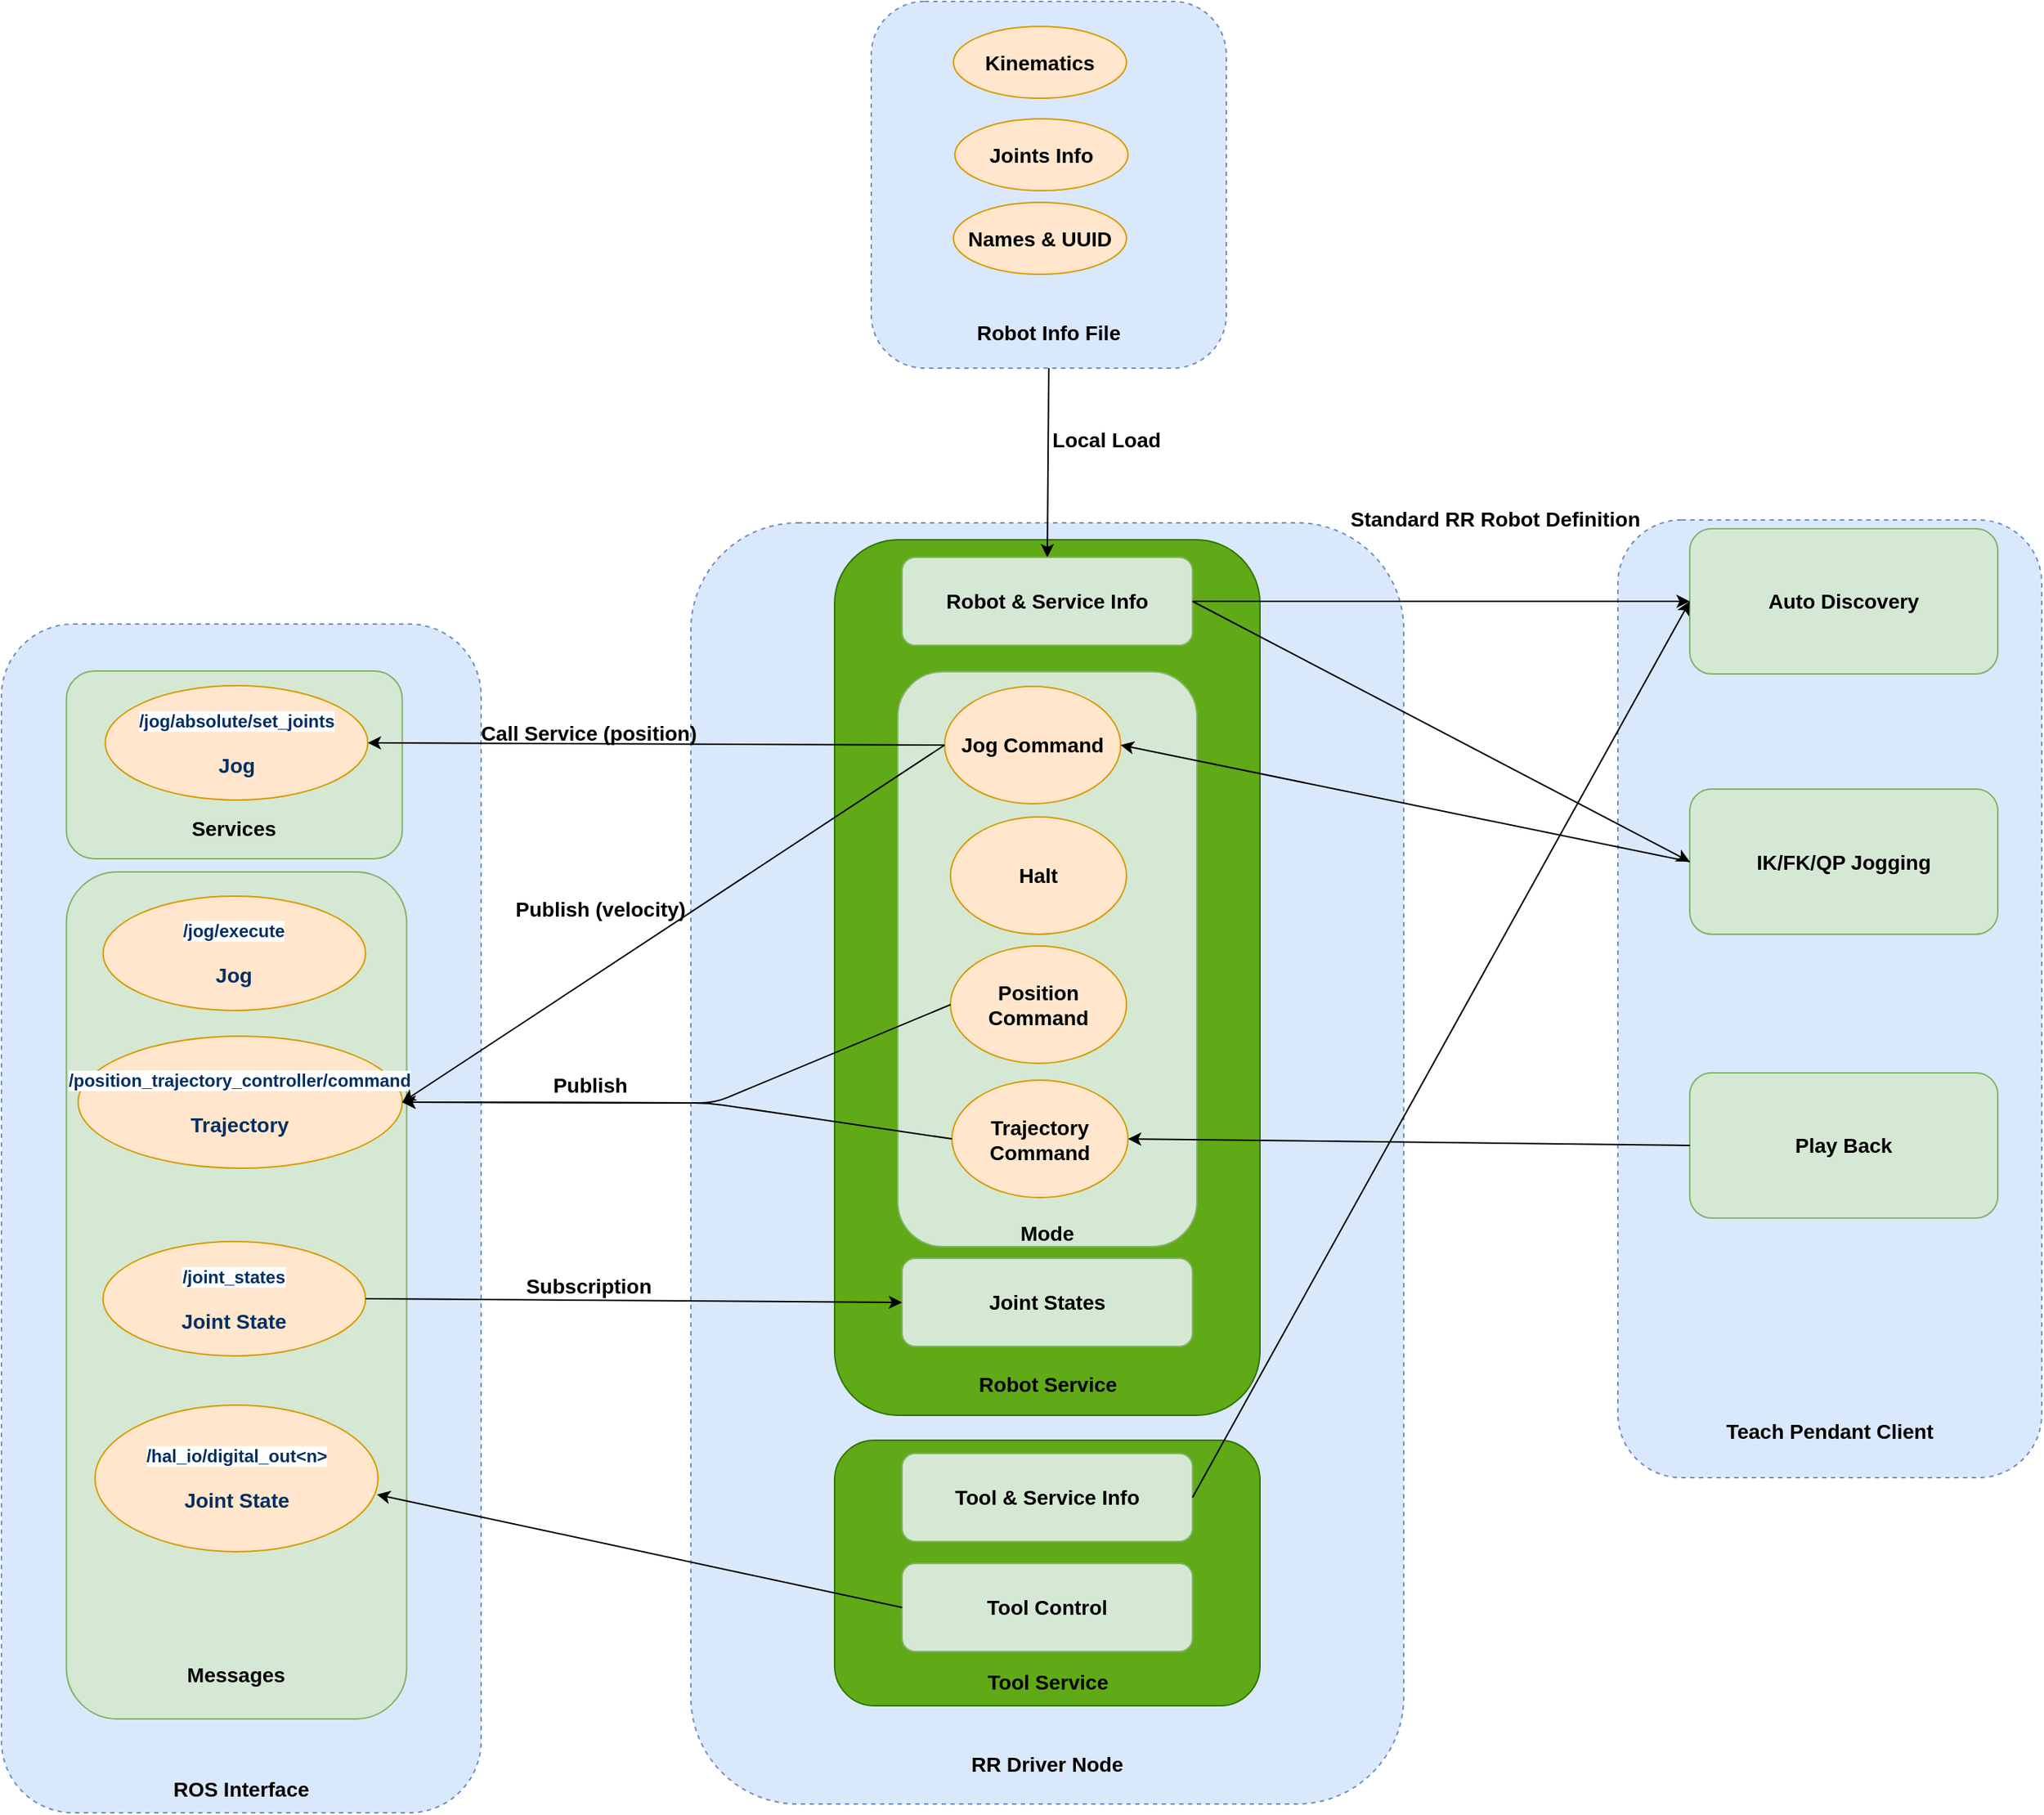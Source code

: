 <mxfile version="13.6.2" type="device"><diagram id="7dnzhmzvjPaTl8PEZ0EC" name="Page-1"><mxGraphModel dx="2214" dy="2448" grid="0" gridSize="10" guides="1" tooltips="1" connect="1" arrows="1" fold="1" page="1" pageScale="1" pageWidth="827" pageHeight="1169" math="0" shadow="0"><root><mxCell id="0"/><mxCell id="1" parent="0"/><mxCell id="Pj8FK1_qwA47QdjpNa2k-13" value="&lt;br&gt;&lt;br&gt;&lt;br&gt;&lt;br&gt;&lt;br&gt;&lt;br&gt;&lt;br&gt;&lt;br&gt;&lt;br&gt;&lt;br&gt;&lt;br&gt;&lt;br&gt;&lt;br&gt;&lt;br&gt;&lt;br&gt;&lt;br&gt;&lt;br&gt;&lt;br&gt;&lt;br&gt;&lt;br&gt;&lt;br&gt;&lt;br&gt;&lt;br&gt;&lt;br&gt;&lt;br&gt;&lt;br&gt;&lt;br&gt;&lt;br&gt;&lt;br&gt;&lt;br&gt;&lt;br&gt;&lt;br&gt;&lt;br&gt;&lt;br&gt;&lt;br&gt;&lt;br&gt;&lt;br&gt;&lt;br&gt;&lt;br&gt;&lt;br&gt;&lt;br&gt;&lt;br&gt;&lt;br&gt;&lt;br&gt;&lt;br&gt;&lt;br&gt;&lt;br&gt;&lt;br&gt;&lt;br&gt;&lt;br&gt;&lt;br&gt;&lt;br&gt;&lt;br&gt;&lt;br&gt;&lt;br&gt;&lt;br&gt;&lt;br&gt;&lt;font style=&quot;font-size: 14px&quot;&gt;RR Driver Node&lt;/font&gt;" style="rounded=1;whiteSpace=wrap;html=1;dashed=1;fillColor=#dae8fc;strokeColor=#6c8ebf;fontStyle=1" parent="1" vertex="1"><mxGeometry x="713" y="55.5" width="486" height="873.5" as="geometry"/></mxCell><mxCell id="LdvY9vdals4K4wGJ1WDB-1" value="" style="rounded=1;whiteSpace=wrap;html=1;fillColor=#60a917;strokeColor=#2D7600;fontColor=#ffffff;" vertex="1" parent="1"><mxGeometry x="811" y="67" width="290" height="597" as="geometry"/></mxCell><mxCell id="Pj8FK1_qwA47QdjpNa2k-1" value="&lt;br&gt;&lt;br&gt;&lt;br&gt;&lt;br&gt;&lt;br&gt;&lt;br&gt;&lt;br&gt;&lt;br&gt;&lt;br&gt;&lt;br&gt;&lt;br&gt;&lt;br&gt;&lt;br&gt;&lt;br&gt;&lt;br&gt;&lt;br&gt;&lt;br&gt;&lt;br&gt;&lt;br&gt;&lt;br&gt;&lt;br&gt;&lt;br&gt;&lt;br&gt;&lt;br&gt;&lt;br&gt;&lt;br&gt;&lt;br&gt;&lt;br&gt;&lt;br&gt;&lt;br&gt;&lt;br&gt;&lt;br&gt;&lt;br&gt;&lt;br&gt;&lt;br&gt;&lt;br&gt;&lt;br&gt;&lt;br&gt;&lt;br&gt;&lt;br&gt;&lt;br&gt;&lt;br&gt;&lt;br&gt;&lt;br&gt;&lt;br&gt;&lt;br&gt;&lt;br&gt;&lt;br&gt;&lt;br&gt;&lt;br&gt;&lt;br&gt;&lt;br&gt;&lt;br&gt;&lt;br&gt;&lt;font style=&quot;font-size: 14px&quot;&gt;ROS Interface&lt;/font&gt;" style="rounded=1;whiteSpace=wrap;html=1;dashed=1;fillColor=#dae8fc;strokeColor=#6c8ebf;fontStyle=1" parent="1" vertex="1"><mxGeometry x="243" y="124.5" width="327" height="810.5" as="geometry"/></mxCell><mxCell id="Pj8FK1_qwA47QdjpNa2k-2" value="&lt;br&gt;&lt;br&gt;&lt;br&gt;&lt;br&gt;&lt;br&gt;&lt;br&gt;&lt;font style=&quot;font-size: 14px&quot;&gt;Services&lt;/font&gt;" style="rounded=1;whiteSpace=wrap;html=1;fillColor=#d5e8d4;strokeColor=#82b366;fontStyle=1" parent="1" vertex="1"><mxGeometry x="287.25" y="156.5" width="229" height="128" as="geometry"/></mxCell><mxCell id="Pj8FK1_qwA47QdjpNa2k-3" value="&lt;br&gt;&lt;br&gt;&lt;br&gt;&lt;br&gt;&lt;br&gt;&lt;br&gt;&lt;br&gt;&lt;br&gt;&lt;br&gt;&lt;br&gt;&lt;br&gt;&lt;br&gt;&lt;br&gt;&lt;br&gt;&lt;br&gt;&lt;br&gt;&lt;br&gt;&lt;br&gt;&lt;br&gt;&lt;br&gt;&lt;br&gt;&lt;br&gt;&lt;br&gt;&lt;br&gt;&lt;br&gt;&lt;br&gt;&lt;br&gt;&lt;br&gt;&lt;br&gt;&lt;br&gt;&lt;br&gt;&lt;br&gt;&lt;br&gt;&lt;br&gt;&lt;br&gt;&lt;br&gt;&lt;font style=&quot;font-size: 14px&quot;&gt;Messages&lt;/font&gt;" style="rounded=1;whiteSpace=wrap;html=1;fillColor=#d5e8d4;strokeColor=#82b366;fontStyle=1" parent="1" vertex="1"><mxGeometry x="287.25" y="293.5" width="232" height="577.5" as="geometry"/></mxCell><mxCell id="Pj8FK1_qwA47QdjpNa2k-4" value="&lt;span style=&quot;color: rgb(3 , 47 , 98) ; font-family: , &amp;#34;consolas&amp;#34; , &amp;#34;liberation mono&amp;#34; , &amp;#34;menlo&amp;#34; , monospace ; background-color: rgb(255 , 255 , 255)&quot;&gt;/jog/absolute/set_joints&lt;br&gt;&lt;/span&gt;&lt;span style=&quot;color: rgb(3 , 47 , 98)&quot;&gt;&lt;br&gt;&lt;font style=&quot;font-size: 14px&quot;&gt;Jog&lt;/font&gt;&lt;br&gt;&lt;/span&gt;" style="ellipse;whiteSpace=wrap;html=1;fillColor=#ffe6cc;strokeColor=#d79b00;fontStyle=1" parent="1" vertex="1"><mxGeometry x="313.75" y="166.5" width="179" height="78" as="geometry"/></mxCell><mxCell id="Pj8FK1_qwA47QdjpNa2k-6" value="&lt;span style=&quot;color: rgb(3 , 47 , 98) ; background-color: rgb(255 , 255 , 255)&quot;&gt;/jog/execute&lt;/span&gt;&lt;span style=&quot;color: rgb(3 , 47 , 98) ; font-family: , &amp;#34;consolas&amp;#34; , &amp;#34;liberation mono&amp;#34; , &amp;#34;menlo&amp;#34; , monospace ; background-color: rgb(255 , 255 , 255)&quot;&gt;&lt;br&gt;&lt;/span&gt;&lt;span style=&quot;color: rgb(3 , 47 , 98)&quot;&gt;&lt;br&gt;&lt;font style=&quot;font-size: 14px&quot;&gt;Jog&lt;/font&gt;&lt;br&gt;&lt;/span&gt;" style="ellipse;whiteSpace=wrap;html=1;fillColor=#ffe6cc;strokeColor=#d79b00;fontStyle=1" parent="1" vertex="1"><mxGeometry x="312.25" y="310" width="179" height="78" as="geometry"/></mxCell><mxCell id="Pj8FK1_qwA47QdjpNa2k-7" value="&lt;span style=&quot;color: rgb(3 , 47 , 98) ; font-family: , &amp;#34;consolas&amp;#34; , &amp;#34;liberation mono&amp;#34; , &amp;#34;menlo&amp;#34; , monospace ; background-color: rgb(255 , 255 , 255)&quot;&gt;/position_trajectory_controller/command&lt;/span&gt;&lt;span style=&quot;color: rgb(3 , 47 , 98)&quot;&gt;&lt;br&gt;&lt;br&gt;&lt;font style=&quot;font-size: 14px&quot;&gt;Trajectory&lt;/font&gt;&lt;br&gt;&lt;/span&gt;" style="ellipse;whiteSpace=wrap;html=1;fillColor=#ffe6cc;strokeColor=#d79b00;fontStyle=1" parent="1" vertex="1"><mxGeometry x="295.25" y="405.5" width="221" height="90" as="geometry"/></mxCell><mxCell id="Pj8FK1_qwA47QdjpNa2k-8" value="&lt;br&gt;&lt;br&gt;&lt;br&gt;&lt;br&gt;&lt;br&gt;&lt;br&gt;&lt;br&gt;&lt;br&gt;&lt;br&gt;&lt;br&gt;&lt;br&gt;&lt;br&gt;&lt;br&gt;&lt;br&gt;&lt;font style=&quot;font-size: 14px&quot;&gt;Robot Info File&lt;/font&gt;" style="rounded=1;whiteSpace=wrap;html=1;dashed=1;fillColor=#dae8fc;strokeColor=#6c8ebf;fontStyle=1" parent="1" vertex="1"><mxGeometry x="836" y="-300" width="242" height="250" as="geometry"/></mxCell><mxCell id="Pj8FK1_qwA47QdjpNa2k-9" value="&lt;font style=&quot;font-size: 14px&quot;&gt;Kinematics&lt;/font&gt;" style="ellipse;whiteSpace=wrap;html=1;fillColor=#ffe6cc;strokeColor=#d79b00;fontStyle=1" parent="1" vertex="1"><mxGeometry x="892" y="-283" width="118" height="49" as="geometry"/></mxCell><mxCell id="Pj8FK1_qwA47QdjpNa2k-10" value="&lt;font style=&quot;font-size: 14px&quot;&gt;Joints Info&lt;/font&gt;" style="ellipse;whiteSpace=wrap;html=1;fillColor=#ffe6cc;strokeColor=#d79b00;fontStyle=1" parent="1" vertex="1"><mxGeometry x="893" y="-220" width="118" height="49" as="geometry"/></mxCell><mxCell id="Pj8FK1_qwA47QdjpNa2k-11" value="&lt;font style=&quot;font-size: 14px&quot;&gt;Names &amp;amp; UUID&lt;/font&gt;" style="ellipse;whiteSpace=wrap;html=1;fillColor=#ffe6cc;strokeColor=#d79b00;fontStyle=1" parent="1" vertex="1"><mxGeometry x="892" y="-163" width="118" height="49" as="geometry"/></mxCell><mxCell id="Pj8FK1_qwA47QdjpNa2k-14" value="" style="endArrow=classic;html=1;exitX=0.5;exitY=1;exitDx=0;exitDy=0;entryX=0.5;entryY=0;entryDx=0;entryDy=0;fontStyle=1" parent="1" source="Pj8FK1_qwA47QdjpNa2k-8" target="Pj8FK1_qwA47QdjpNa2k-15" edge="1"><mxGeometry width="50" height="50" relative="1" as="geometry"><mxPoint x="617" y="284" as="sourcePoint"/><mxPoint x="667" y="234" as="targetPoint"/></mxGeometry></mxCell><mxCell id="Pj8FK1_qwA47QdjpNa2k-15" value="&lt;font style=&quot;font-size: 14px&quot;&gt;Robot &amp;amp; Service Info&lt;/font&gt;" style="rounded=1;whiteSpace=wrap;html=1;fillColor=#d5e8d4;strokeColor=#82b366;fontStyle=1" parent="1" vertex="1"><mxGeometry x="857" y="79" width="198" height="60" as="geometry"/></mxCell><mxCell id="Pj8FK1_qwA47QdjpNa2k-16" value="&lt;br&gt;&lt;br&gt;&lt;br&gt;&lt;br&gt;&lt;br&gt;&lt;br&gt;&lt;br&gt;&lt;br&gt;&lt;br&gt;&lt;br&gt;&lt;br&gt;&lt;br&gt;&lt;br&gt;&lt;br&gt;&lt;br&gt;&lt;br&gt;&lt;br&gt;&lt;br&gt;&lt;br&gt;&lt;br&gt;&lt;br&gt;&lt;br&gt;&lt;br&gt;&lt;br&gt;&lt;br&gt;&lt;br&gt;&lt;font style=&quot;font-size: 14px&quot;&gt;Mode&lt;/font&gt;" style="rounded=1;whiteSpace=wrap;html=1;fillColor=#d5e8d4;strokeColor=#82b366;fontStyle=1" parent="1" vertex="1"><mxGeometry x="854" y="157" width="204" height="392" as="geometry"/></mxCell><mxCell id="Pj8FK1_qwA47QdjpNa2k-21" value="&lt;font style=&quot;font-size: 14px&quot;&gt;Jog Command&lt;/font&gt;" style="ellipse;whiteSpace=wrap;html=1;fillColor=#ffe6cc;strokeColor=#d79b00;fontStyle=1" parent="1" vertex="1"><mxGeometry x="886" y="167" width="120" height="80" as="geometry"/></mxCell><mxCell id="Pj8FK1_qwA47QdjpNa2k-22" value="" style="endArrow=classic;html=1;exitX=0;exitY=0.5;exitDx=0;exitDy=0;entryX=1;entryY=0.5;entryDx=0;entryDy=0;fontStyle=1" parent="1" source="Pj8FK1_qwA47QdjpNa2k-21" target="Pj8FK1_qwA47QdjpNa2k-4" edge="1"><mxGeometry width="50" height="50" relative="1" as="geometry"><mxPoint x="617" y="268" as="sourcePoint"/><mxPoint x="667" y="218" as="targetPoint"/></mxGeometry></mxCell><mxCell id="Pj8FK1_qwA47QdjpNa2k-23" value="&lt;font style=&quot;font-size: 14px&quot;&gt;Position Command&lt;/font&gt;" style="ellipse;whiteSpace=wrap;html=1;fillColor=#ffe6cc;strokeColor=#d79b00;fontStyle=1" parent="1" vertex="1"><mxGeometry x="890" y="344" width="120" height="80" as="geometry"/></mxCell><mxCell id="Pj8FK1_qwA47QdjpNa2k-24" value="&lt;font style=&quot;font-size: 14px&quot;&gt;Call Service (position)&lt;/font&gt;" style="text;html=1;align=center;verticalAlign=middle;resizable=0;points=[];autosize=1;fontStyle=1" parent="1" vertex="1"><mxGeometry x="564.5" y="190" width="157" height="18" as="geometry"/></mxCell><mxCell id="Pj8FK1_qwA47QdjpNa2k-25" value="" style="endArrow=classic;html=1;exitX=0;exitY=0.5;exitDx=0;exitDy=0;entryX=1;entryY=0.5;entryDx=0;entryDy=0;fontStyle=1" parent="1" source="Pj8FK1_qwA47QdjpNa2k-23" target="Pj8FK1_qwA47QdjpNa2k-7" edge="1"><mxGeometry width="50" height="50" relative="1" as="geometry"><mxPoint x="617" y="268" as="sourcePoint"/><mxPoint x="667" y="218" as="targetPoint"/><Array as="points"><mxPoint x="729" y="451"/></Array></mxGeometry></mxCell><mxCell id="Pj8FK1_qwA47QdjpNa2k-26" value="&lt;span style=&quot;color: rgb(3 , 47 , 98) ; font-family: , &amp;#34;consolas&amp;#34; , &amp;#34;liberation mono&amp;#34; , &amp;#34;menlo&amp;#34; , monospace ; background-color: rgb(255 , 255 , 255)&quot;&gt;/joint_states&lt;br&gt;&lt;/span&gt;&lt;span style=&quot;color: rgb(3 , 47 , 98)&quot;&gt;&lt;br&gt;&lt;font style=&quot;font-size: 14px&quot;&gt;Joint State&lt;/font&gt;&lt;br&gt;&lt;/span&gt;" style="ellipse;whiteSpace=wrap;html=1;fillColor=#ffe6cc;strokeColor=#d79b00;fontStyle=1" parent="1" vertex="1"><mxGeometry x="312.25" y="545.5" width="179" height="78" as="geometry"/></mxCell><mxCell id="Pj8FK1_qwA47QdjpNa2k-27" value="&lt;font style=&quot;font-size: 14px&quot;&gt;Joint States&lt;/font&gt;" style="rounded=1;whiteSpace=wrap;html=1;fillColor=#d5e8d4;strokeColor=#82b366;fontStyle=1" parent="1" vertex="1"><mxGeometry x="857" y="557" width="198" height="60" as="geometry"/></mxCell><mxCell id="Pj8FK1_qwA47QdjpNa2k-28" value="" style="endArrow=classic;html=1;exitX=1;exitY=0.5;exitDx=0;exitDy=0;entryX=0;entryY=0.5;entryDx=0;entryDy=0;fontStyle=1" parent="1" source="Pj8FK1_qwA47QdjpNa2k-26" target="Pj8FK1_qwA47QdjpNa2k-27" edge="1"><mxGeometry width="50" height="50" relative="1" as="geometry"><mxPoint x="617" y="492" as="sourcePoint"/><mxPoint x="667" y="442" as="targetPoint"/></mxGeometry></mxCell><mxCell id="Pj8FK1_qwA47QdjpNa2k-29" value="&lt;font style=&quot;font-size: 14px&quot;&gt;Subscription&lt;/font&gt;" style="text;html=1;align=center;verticalAlign=middle;resizable=0;points=[];autosize=1;fontStyle=1" parent="1" vertex="1"><mxGeometry x="595" y="566.5" width="96" height="18" as="geometry"/></mxCell><mxCell id="Pj8FK1_qwA47QdjpNa2k-30" value="&lt;font style=&quot;font-size: 14px&quot;&gt;Local Load&lt;/font&gt;" style="text;html=1;align=center;verticalAlign=middle;resizable=0;points=[];autosize=1;fontStyle=1" parent="1" vertex="1"><mxGeometry x="954" y="-10" width="84" height="18" as="geometry"/></mxCell><mxCell id="Pj8FK1_qwA47QdjpNa2k-31" value="&lt;font style=&quot;font-size: 14px&quot;&gt;Trajectory Command&lt;/font&gt;" style="ellipse;whiteSpace=wrap;html=1;fillColor=#ffe6cc;strokeColor=#d79b00;fontStyle=1" parent="1" vertex="1"><mxGeometry x="891" y="435.5" width="120" height="80" as="geometry"/></mxCell><mxCell id="Pj8FK1_qwA47QdjpNa2k-32" value="&lt;font style=&quot;font-size: 14px&quot;&gt;Halt&lt;/font&gt;" style="ellipse;whiteSpace=wrap;html=1;fillColor=#ffe6cc;strokeColor=#d79b00;fontStyle=1" parent="1" vertex="1"><mxGeometry x="890" y="256" width="120" height="80" as="geometry"/></mxCell><mxCell id="Pj8FK1_qwA47QdjpNa2k-33" value="" style="endArrow=classic;html=1;exitX=0;exitY=0.5;exitDx=0;exitDy=0;entryX=1;entryY=0.5;entryDx=0;entryDy=0;fontStyle=1" parent="1" source="Pj8FK1_qwA47QdjpNa2k-31" target="Pj8FK1_qwA47QdjpNa2k-7" edge="1"><mxGeometry width="50" height="50" relative="1" as="geometry"><mxPoint x="617" y="485" as="sourcePoint"/><mxPoint x="667" y="435" as="targetPoint"/><Array as="points"><mxPoint x="725" y="451"/></Array></mxGeometry></mxCell><mxCell id="Pj8FK1_qwA47QdjpNa2k-34" value="&lt;font style=&quot;font-size: 14px&quot;&gt;Publish&lt;/font&gt;" style="text;html=1;align=center;verticalAlign=middle;resizable=0;points=[];autosize=1;fontStyle=1" parent="1" vertex="1"><mxGeometry x="613.5" y="430" width="60" height="18" as="geometry"/></mxCell><mxCell id="Pj8FK1_qwA47QdjpNa2k-36" value="" style="endArrow=classic;html=1;exitX=0;exitY=0.5;exitDx=0;exitDy=0;entryX=1;entryY=0.5;entryDx=0;entryDy=0;fontStyle=1" parent="1" source="Pj8FK1_qwA47QdjpNa2k-21" target="Pj8FK1_qwA47QdjpNa2k-7" edge="1"><mxGeometry width="50" height="50" relative="1" as="geometry"><mxPoint x="617" y="485" as="sourcePoint"/><mxPoint x="667" y="435" as="targetPoint"/></mxGeometry></mxCell><mxCell id="Pj8FK1_qwA47QdjpNa2k-37" value="&lt;font style=&quot;font-size: 14px&quot;&gt;Publish (velocity)&lt;/font&gt;" style="text;html=1;align=center;verticalAlign=middle;resizable=0;points=[];autosize=1;fontStyle=1" parent="1" vertex="1"><mxGeometry x="588" y="310" width="126" height="18" as="geometry"/></mxCell><mxCell id="Pj8FK1_qwA47QdjpNa2k-39" value="&lt;br&gt;&lt;br&gt;&lt;br&gt;&lt;br&gt;&lt;br&gt;&lt;br&gt;&lt;br&gt;&lt;br&gt;&lt;br&gt;&lt;br&gt;&lt;br&gt;&lt;br&gt;&lt;br&gt;&lt;br&gt;&lt;br&gt;&lt;br&gt;&lt;br&gt;&lt;br&gt;&lt;br&gt;&lt;br&gt;&lt;br&gt;&lt;br&gt;&lt;br&gt;&lt;br&gt;&lt;br&gt;&lt;br&gt;&lt;br&gt;&lt;br&gt;&lt;br&gt;&lt;br&gt;&lt;br&gt;&lt;br&gt;&lt;br&gt;&lt;br&gt;&lt;br&gt;&lt;br&gt;&lt;br&gt;&lt;br&gt;&lt;br&gt;&lt;br&gt;&lt;br&gt;&lt;font style=&quot;font-size: 14px&quot;&gt;Teach Pendant Client&lt;/font&gt;" style="rounded=1;whiteSpace=wrap;html=1;dashed=1;fillColor=#dae8fc;strokeColor=#6c8ebf;fontStyle=1" parent="1" vertex="1"><mxGeometry x="1345" y="53.5" width="289" height="653" as="geometry"/></mxCell><mxCell id="Pj8FK1_qwA47QdjpNa2k-40" value="&lt;font style=&quot;font-size: 14px&quot;&gt;IK/FK/QP Jogging&lt;/font&gt;" style="rounded=1;whiteSpace=wrap;html=1;fillColor=#d5e8d4;strokeColor=#82b366;fontStyle=1" parent="1" vertex="1"><mxGeometry x="1394" y="237" width="210" height="99" as="geometry"/></mxCell><mxCell id="Pj8FK1_qwA47QdjpNa2k-41" value="" style="endArrow=classic;html=1;exitX=1;exitY=0.5;exitDx=0;exitDy=0;entryX=0;entryY=0.5;entryDx=0;entryDy=0;fontStyle=1" parent="1" source="Pj8FK1_qwA47QdjpNa2k-15" target="Pj8FK1_qwA47QdjpNa2k-40" edge="1"><mxGeometry width="50" height="50" relative="1" as="geometry"><mxPoint x="1207" y="377" as="sourcePoint"/><mxPoint x="1257" y="327" as="targetPoint"/></mxGeometry></mxCell><mxCell id="Pj8FK1_qwA47QdjpNa2k-42" value="" style="endArrow=classic;html=1;exitX=0;exitY=0.5;exitDx=0;exitDy=0;entryX=1;entryY=0.5;entryDx=0;entryDy=0;fontStyle=1" parent="1" source="Pj8FK1_qwA47QdjpNa2k-40" target="Pj8FK1_qwA47QdjpNa2k-21" edge="1"><mxGeometry width="50" height="50" relative="1" as="geometry"><mxPoint x="1207" y="377" as="sourcePoint"/><mxPoint x="1257" y="327" as="targetPoint"/></mxGeometry></mxCell><mxCell id="Pj8FK1_qwA47QdjpNa2k-43" value="&lt;font style=&quot;font-size: 14px&quot;&gt;Standard RR Robot Definition&lt;/font&gt;" style="text;html=1;align=center;verticalAlign=middle;resizable=0;points=[];autosize=1;fontStyle=1" parent="1" vertex="1"><mxGeometry x="1157" y="44" width="208" height="18" as="geometry"/></mxCell><mxCell id="Pj8FK1_qwA47QdjpNa2k-44" value="&lt;font style=&quot;font-size: 14px&quot;&gt;Play Back&lt;/font&gt;" style="rounded=1;whiteSpace=wrap;html=1;fillColor=#d5e8d4;strokeColor=#82b366;fontStyle=1" parent="1" vertex="1"><mxGeometry x="1394" y="430.5" width="210" height="99" as="geometry"/></mxCell><mxCell id="Pj8FK1_qwA47QdjpNa2k-45" value="" style="endArrow=classic;html=1;exitX=0;exitY=0.5;exitDx=0;exitDy=0;entryX=1;entryY=0.5;entryDx=0;entryDy=0;fontStyle=1" parent="1" source="Pj8FK1_qwA47QdjpNa2k-44" target="Pj8FK1_qwA47QdjpNa2k-31" edge="1"><mxGeometry width="50" height="50" relative="1" as="geometry"><mxPoint x="1207" y="377" as="sourcePoint"/><mxPoint x="1257" y="327" as="targetPoint"/></mxGeometry></mxCell><mxCell id="Pj8FK1_qwA47QdjpNa2k-47" value="&lt;font style=&quot;font-size: 14px&quot;&gt;Auto Discovery&lt;/font&gt;" style="rounded=1;whiteSpace=wrap;html=1;fillColor=#d5e8d4;strokeColor=#82b366;fontStyle=1" parent="1" vertex="1"><mxGeometry x="1394" y="59.5" width="210" height="99" as="geometry"/></mxCell><mxCell id="Pj8FK1_qwA47QdjpNa2k-48" value="" style="endArrow=classic;html=1;exitX=1;exitY=0.5;exitDx=0;exitDy=0;entryX=0;entryY=0.5;entryDx=0;entryDy=0;fontStyle=1" parent="1" source="Pj8FK1_qwA47QdjpNa2k-15" target="Pj8FK1_qwA47QdjpNa2k-47" edge="1"><mxGeometry width="50" height="50" relative="1" as="geometry"><mxPoint x="1207" y="377" as="sourcePoint"/><mxPoint x="1257" y="327" as="targetPoint"/></mxGeometry></mxCell><mxCell id="LdvY9vdals4K4wGJ1WDB-2" value="&lt;b&gt;&lt;font style=&quot;font-size: 14px&quot;&gt;Robot Service&lt;/font&gt;&lt;/b&gt;" style="text;html=1;strokeColor=none;fillColor=none;align=center;verticalAlign=middle;whiteSpace=wrap;rounded=0;" vertex="1" parent="1"><mxGeometry x="904.5" y="633" width="103" height="20" as="geometry"/></mxCell><mxCell id="LdvY9vdals4K4wGJ1WDB-3" value="" style="rounded=1;whiteSpace=wrap;html=1;fillColor=#60a917;strokeColor=#2D7600;fontColor=#ffffff;" vertex="1" parent="1"><mxGeometry x="811" y="681" width="290" height="181" as="geometry"/></mxCell><mxCell id="LdvY9vdals4K4wGJ1WDB-4" value="&lt;font style=&quot;font-size: 14px&quot;&gt;Tool &amp;amp; Service Info&lt;/font&gt;" style="rounded=1;whiteSpace=wrap;html=1;fillColor=#d5e8d4;strokeColor=#82b366;fontStyle=1" vertex="1" parent="1"><mxGeometry x="857" y="690" width="198" height="60" as="geometry"/></mxCell><mxCell id="LdvY9vdals4K4wGJ1WDB-5" value="&lt;font style=&quot;font-size: 14px&quot;&gt;Tool Control&lt;/font&gt;" style="rounded=1;whiteSpace=wrap;html=1;fillColor=#d5e8d4;strokeColor=#82b366;fontStyle=1" vertex="1" parent="1"><mxGeometry x="857" y="765" width="198" height="60" as="geometry"/></mxCell><mxCell id="LdvY9vdals4K4wGJ1WDB-7" value="&lt;b&gt;&lt;font style=&quot;font-size: 14px&quot;&gt;Tool Service&lt;/font&gt;&lt;/b&gt;" style="text;html=1;strokeColor=none;fillColor=none;align=center;verticalAlign=middle;whiteSpace=wrap;rounded=0;" vertex="1" parent="1"><mxGeometry x="904.5" y="836" width="103" height="20" as="geometry"/></mxCell><mxCell id="LdvY9vdals4K4wGJ1WDB-8" value="&lt;span style=&quot;font-weight: 700 ; color: rgb(3 , 47 , 98) ; background-color: rgb(255 , 255 , 255)&quot;&gt;/&lt;/span&gt;&lt;span style=&quot;color: rgb(3 , 47 , 98) ; font-weight: 700 ; background-color: rgb(255 , 255 , 255)&quot;&gt;hal_io/digital_out&amp;lt;n&amp;gt;&lt;/span&gt;&lt;span style=&quot;font-weight: 700 ; color: rgb(3 , 47 , 98) ; background-color: rgb(255 , 255 , 255)&quot;&gt;&lt;br&gt;&lt;/span&gt;&lt;span style=&quot;font-weight: 700 ; color: rgb(3 , 47 , 98)&quot;&gt;&lt;br&gt;&lt;font style=&quot;font-size: 14px&quot;&gt;Joint State&lt;/font&gt;&lt;/span&gt;" style="ellipse;whiteSpace=wrap;html=1;fillColor=#ffe6cc;strokeColor=#d79b00;" vertex="1" parent="1"><mxGeometry x="306.75" y="657" width="193" height="100" as="geometry"/></mxCell><mxCell id="LdvY9vdals4K4wGJ1WDB-9" value="" style="endArrow=classic;html=1;exitX=0;exitY=0.5;exitDx=0;exitDy=0;entryX=0.996;entryY=0.61;entryDx=0;entryDy=0;entryPerimeter=0;" edge="1" parent="1" source="LdvY9vdals4K4wGJ1WDB-5" target="LdvY9vdals4K4wGJ1WDB-8"><mxGeometry width="50" height="50" relative="1" as="geometry"><mxPoint x="976" y="578" as="sourcePoint"/><mxPoint x="1026" y="528" as="targetPoint"/></mxGeometry></mxCell><mxCell id="LdvY9vdals4K4wGJ1WDB-10" value="" style="endArrow=classic;html=1;exitX=1;exitY=0.5;exitDx=0;exitDy=0;entryX=0;entryY=0.5;entryDx=0;entryDy=0;" edge="1" parent="1" source="LdvY9vdals4K4wGJ1WDB-4" target="Pj8FK1_qwA47QdjpNa2k-47"><mxGeometry width="50" height="50" relative="1" as="geometry"><mxPoint x="976" y="478" as="sourcePoint"/><mxPoint x="1026" y="428" as="targetPoint"/></mxGeometry></mxCell></root></mxGraphModel></diagram></mxfile>